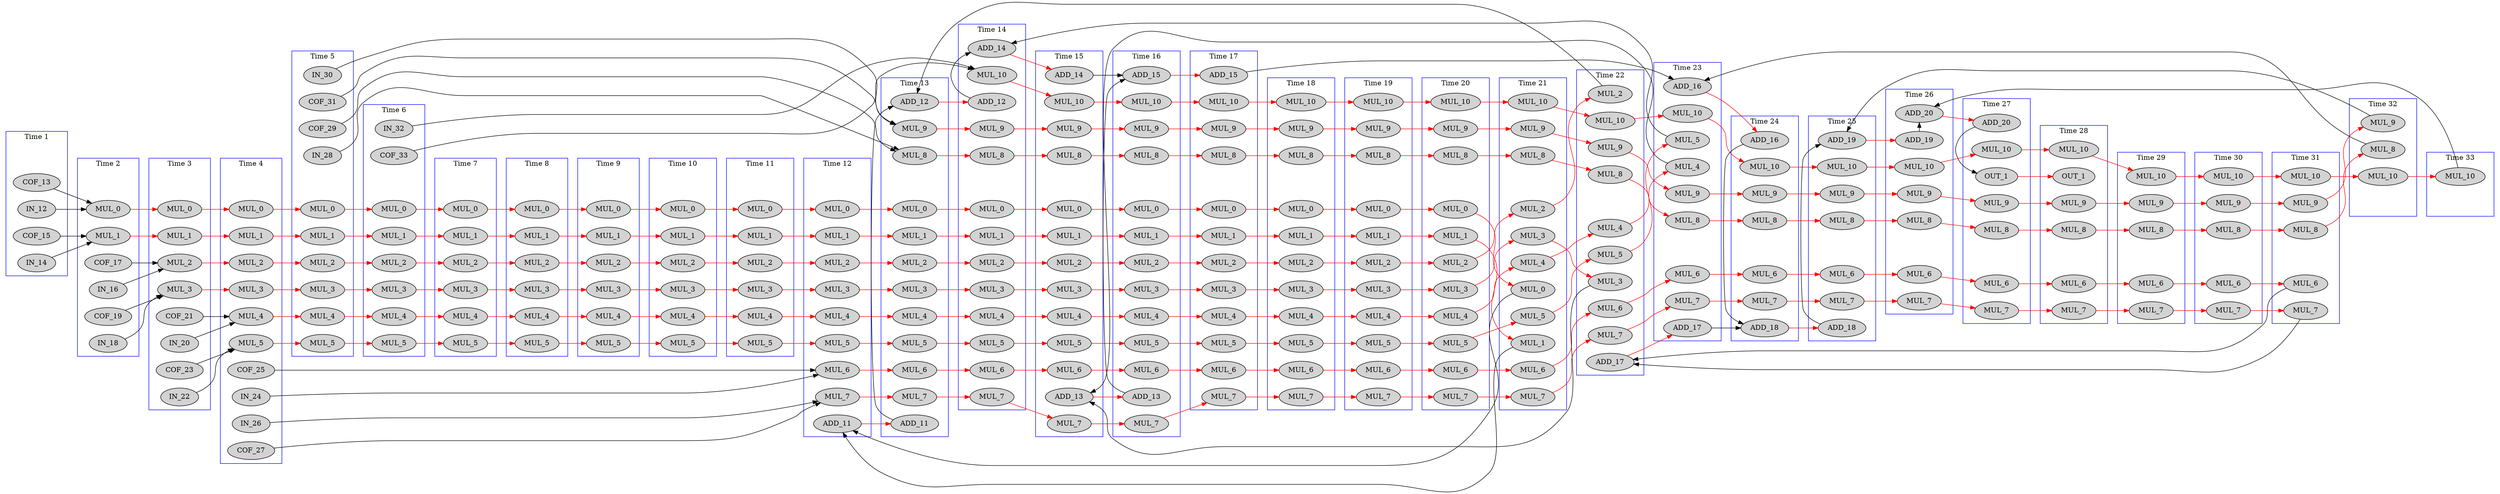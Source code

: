 digraph fir {
  rankdir = LR;
  newrank="true"
  subgraph cluster_1 {
    rank=same;
    node [style=filled];
    label = "Time 1";
    color = blue;
    pseudo_1 [style=invis];
    IN_12
    COF_13
    IN_14
    COF_15
  }
  subgraph cluster_2 {
    rank=same;
    node [style=filled];
    label = "Time 2";
    color = blue;
    pseudo_2 [style=invis];
    MUL_0_0 [label=MUL_0]
    MUL_1_0 [label=MUL_1]
    IN_16
    COF_17
    IN_18
    COF_19
  }
  subgraph cluster_3 {
    rank=same;
    node [style=filled];
    label = "Time 3";
    color = blue;
    pseudo_3 [style=invis];
    MUL_0_1 [label=MUL_0]
    MUL_1_1 [label=MUL_1]
    MUL_2_0 [label=MUL_2]
    MUL_3_0 [label=MUL_3]
    IN_20
    COF_21
    IN_22
    COF_23
  }
  subgraph cluster_4 {
    rank=same;
    node [style=filled];
    label = "Time 4";
    color = blue;
    pseudo_4 [style=invis];
    MUL_0_2 [label=MUL_0]
    MUL_1_2 [label=MUL_1]
    MUL_2_1 [label=MUL_2]
    MUL_3_1 [label=MUL_3]
    MUL_4_0 [label=MUL_4]
    MUL_5_0 [label=MUL_5]
    IN_24
    COF_25
    IN_26
    COF_27
  }
  subgraph cluster_5 {
    rank=same;
    node [style=filled];
    label = "Time 5";
    color = blue;
    pseudo_5 [style=invis];
    MUL_0_3 [label=MUL_0]
    MUL_1_3 [label=MUL_1]
    MUL_2_2 [label=MUL_2]
    MUL_3_2 [label=MUL_3]
    MUL_4_1 [label=MUL_4]
    MUL_5_1 [label=MUL_5]
    IN_28
    COF_29
    IN_30
    COF_31
  }
  subgraph cluster_6 {
    rank=same;
    node [style=filled];
    label = "Time 6";
    color = blue;
    pseudo_6 [style=invis];
    MUL_0_4 [label=MUL_0]
    MUL_1_4 [label=MUL_1]
    MUL_2_3 [label=MUL_2]
    MUL_3_3 [label=MUL_3]
    MUL_4_2 [label=MUL_4]
    MUL_5_2 [label=MUL_5]
    IN_32
    COF_33
  }
  subgraph cluster_7 {
    rank=same;
    node [style=filled];
    label = "Time 7";
    color = blue;
    pseudo_7 [style=invis];
    MUL_0_5 [label=MUL_0]
    MUL_1_5 [label=MUL_1]
    MUL_2_4 [label=MUL_2]
    MUL_3_4 [label=MUL_3]
    MUL_4_3 [label=MUL_4]
    MUL_5_3 [label=MUL_5]
  }
  subgraph cluster_8 {
    rank=same;
    node [style=filled];
    label = "Time 8";
    color = blue;
    pseudo_8 [style=invis];
    MUL_0_6 [label=MUL_0]
    MUL_1_6 [label=MUL_1]
    MUL_2_5 [label=MUL_2]
    MUL_3_5 [label=MUL_3]
    MUL_4_4 [label=MUL_4]
    MUL_5_4 [label=MUL_5]
  }
  subgraph cluster_9 {
    rank=same;
    node [style=filled];
    label = "Time 9";
    color = blue;
    pseudo_9 [style=invis];
    MUL_0_7 [label=MUL_0]
    MUL_1_7 [label=MUL_1]
    MUL_2_6 [label=MUL_2]
    MUL_3_6 [label=MUL_3]
    MUL_4_5 [label=MUL_4]
    MUL_5_5 [label=MUL_5]
  }
  subgraph cluster_10 {
    rank=same;
    node [style=filled];
    label = "Time 10";
    color = blue;
    pseudo_10 [style=invis];
    MUL_0_8 [label=MUL_0]
    MUL_1_8 [label=MUL_1]
    MUL_2_7 [label=MUL_2]
    MUL_3_7 [label=MUL_3]
    MUL_4_6 [label=MUL_4]
    MUL_5_6 [label=MUL_5]
  }
  subgraph cluster_11 {
    rank=same;
    node [style=filled];
    label = "Time 11";
    color = blue;
    pseudo_11 [style=invis];
    MUL_0_9 [label=MUL_0]
    MUL_1_9 [label=MUL_1]
    MUL_2_8 [label=MUL_2]
    MUL_3_8 [label=MUL_3]
    MUL_4_7 [label=MUL_4]
    MUL_5_7 [label=MUL_5]
  }
  subgraph cluster_12 {
    rank=same;
    node [style=filled];
    label = "Time 12";
    color = blue;
    pseudo_12 [style=invis];
    MUL_0_10 [label=MUL_0]
    MUL_1_10 [label=MUL_1]
    MUL_2_9 [label=MUL_2]
    MUL_3_9 [label=MUL_3]
    MUL_4_8 [label=MUL_4]
    MUL_5_8 [label=MUL_5]
    MUL_6_0 [label=MUL_6]
    MUL_7_0 [label=MUL_7]
    ADD_11_0 [label=ADD_11]
  }
  subgraph cluster_13 {
    rank=same;
    node [style=filled];
    label = "Time 13";
    color = blue;
    pseudo_13 [style=invis];
    MUL_0_11 [label=MUL_0]
    MUL_1_11 [label=MUL_1]
    MUL_2_10 [label=MUL_2]
    MUL_3_10 [label=MUL_3]
    MUL_4_9 [label=MUL_4]
    MUL_5_9 [label=MUL_5]
    MUL_6_1 [label=MUL_6]
    MUL_7_1 [label=MUL_7]
    MUL_8_0 [label=MUL_8]
    MUL_9_0 [label=MUL_9]
    ADD_11_1 [label=ADD_11]
    ADD_12_0 [label=ADD_12]
  }
  subgraph cluster_14 {
    rank=same;
    node [style=filled];
    label = "Time 14";
    color = blue;
    pseudo_14 [style=invis];
    MUL_0_12 [label=MUL_0]
    MUL_1_12 [label=MUL_1]
    MUL_2_11 [label=MUL_2]
    MUL_3_11 [label=MUL_3]
    MUL_4_10 [label=MUL_4]
    MUL_5_10 [label=MUL_5]
    MUL_6_2 [label=MUL_6]
    MUL_7_2 [label=MUL_7]
    MUL_8_1 [label=MUL_8]
    MUL_9_1 [label=MUL_9]
    MUL_10_0 [label=MUL_10]
    ADD_12_1 [label=ADD_12]
    ADD_14_0 [label=ADD_14]
  }
  subgraph cluster_15 {
    rank=same;
    node [style=filled];
    label = "Time 15";
    color = blue;
    pseudo_15 [style=invis];
    MUL_0_13 [label=MUL_0]
    MUL_1_13 [label=MUL_1]
    MUL_2_12 [label=MUL_2]
    MUL_3_12 [label=MUL_3]
    MUL_4_11 [label=MUL_4]
    MUL_5_11 [label=MUL_5]
    MUL_6_3 [label=MUL_6]
    MUL_7_3 [label=MUL_7]
    MUL_8_2 [label=MUL_8]
    MUL_9_2 [label=MUL_9]
    MUL_10_1 [label=MUL_10]
    ADD_13_0 [label=ADD_13]
    ADD_14_1 [label=ADD_14]
  }
  subgraph cluster_16 {
    rank=same;
    node [style=filled];
    label = "Time 16";
    color = blue;
    pseudo_16 [style=invis];
    MUL_0_14 [label=MUL_0]
    MUL_1_14 [label=MUL_1]
    MUL_2_13 [label=MUL_2]
    MUL_3_13 [label=MUL_3]
    MUL_4_12 [label=MUL_4]
    MUL_5_12 [label=MUL_5]
    MUL_6_4 [label=MUL_6]
    MUL_7_4 [label=MUL_7]
    MUL_8_3 [label=MUL_8]
    MUL_9_3 [label=MUL_9]
    MUL_10_2 [label=MUL_10]
    ADD_13_1 [label=ADD_13]
    ADD_15_0 [label=ADD_15]
  }
  subgraph cluster_17 {
    rank=same;
    node [style=filled];
    label = "Time 17";
    color = blue;
    pseudo_17 [style=invis];
    MUL_0_15 [label=MUL_0]
    MUL_1_15 [label=MUL_1]
    MUL_2_14 [label=MUL_2]
    MUL_3_14 [label=MUL_3]
    MUL_4_13 [label=MUL_4]
    MUL_5_13 [label=MUL_5]
    MUL_6_5 [label=MUL_6]
    MUL_7_5 [label=MUL_7]
    MUL_8_4 [label=MUL_8]
    MUL_9_4 [label=MUL_9]
    MUL_10_3 [label=MUL_10]
    ADD_15_1 [label=ADD_15]
  }
  subgraph cluster_18 {
    rank=same;
    node [style=filled];
    label = "Time 18";
    color = blue;
    pseudo_18 [style=invis];
    MUL_0_16 [label=MUL_0]
    MUL_1_16 [label=MUL_1]
    MUL_2_15 [label=MUL_2]
    MUL_3_15 [label=MUL_3]
    MUL_4_14 [label=MUL_4]
    MUL_5_14 [label=MUL_5]
    MUL_6_6 [label=MUL_6]
    MUL_7_6 [label=MUL_7]
    MUL_8_5 [label=MUL_8]
    MUL_9_5 [label=MUL_9]
    MUL_10_4 [label=MUL_10]
  }
  subgraph cluster_19 {
    rank=same;
    node [style=filled];
    label = "Time 19";
    color = blue;
    pseudo_19 [style=invis];
    MUL_0_17 [label=MUL_0]
    MUL_1_17 [label=MUL_1]
    MUL_2_16 [label=MUL_2]
    MUL_3_16 [label=MUL_3]
    MUL_4_15 [label=MUL_4]
    MUL_5_15 [label=MUL_5]
    MUL_6_7 [label=MUL_6]
    MUL_7_7 [label=MUL_7]
    MUL_8_6 [label=MUL_8]
    MUL_9_6 [label=MUL_9]
    MUL_10_5 [label=MUL_10]
  }
  subgraph cluster_20 {
    rank=same;
    node [style=filled];
    label = "Time 20";
    color = blue;
    pseudo_20 [style=invis];
    MUL_0_18 [label=MUL_0]
    MUL_1_18 [label=MUL_1]
    MUL_2_17 [label=MUL_2]
    MUL_3_17 [label=MUL_3]
    MUL_4_16 [label=MUL_4]
    MUL_5_16 [label=MUL_5]
    MUL_6_8 [label=MUL_6]
    MUL_7_8 [label=MUL_7]
    MUL_8_7 [label=MUL_8]
    MUL_9_7 [label=MUL_9]
    MUL_10_6 [label=MUL_10]
  }
  subgraph cluster_21 {
    rank=same;
    node [style=filled];
    label = "Time 21";
    color = blue;
    pseudo_21 [style=invis];
    MUL_0_19 [label=MUL_0]
    MUL_1_19 [label=MUL_1]
    MUL_2_18 [label=MUL_2]
    MUL_3_18 [label=MUL_3]
    MUL_4_17 [label=MUL_4]
    MUL_5_17 [label=MUL_5]
    MUL_6_9 [label=MUL_6]
    MUL_7_9 [label=MUL_7]
    MUL_8_8 [label=MUL_8]
    MUL_9_8 [label=MUL_9]
    MUL_10_7 [label=MUL_10]
  }
  subgraph cluster_22 {
    rank=same;
    node [style=filled];
    label = "Time 22";
    color = blue;
    pseudo_22 [style=invis];
    MUL_2_19 [label=MUL_2]
    MUL_3_19 [label=MUL_3]
    MUL_4_18 [label=MUL_4]
    MUL_5_18 [label=MUL_5]
    MUL_6_10 [label=MUL_6]
    MUL_7_10 [label=MUL_7]
    MUL_8_9 [label=MUL_8]
    MUL_9_9 [label=MUL_9]
    MUL_10_8 [label=MUL_10]
    ADD_17_0 [label=ADD_17]
  }
  subgraph cluster_23 {
    rank=same;
    node [style=filled];
    label = "Time 23";
    color = blue;
    pseudo_23 [style=invis];
    MUL_4_19 [label=MUL_4]
    MUL_5_19 [label=MUL_5]
    MUL_6_11 [label=MUL_6]
    MUL_7_11 [label=MUL_7]
    MUL_8_10 [label=MUL_8]
    MUL_9_10 [label=MUL_9]
    MUL_10_9 [label=MUL_10]
    ADD_16_0 [label=ADD_16]
    ADD_17_1 [label=ADD_17]
  }
  subgraph cluster_24 {
    rank=same;
    node [style=filled];
    label = "Time 24";
    color = blue;
    pseudo_24 [style=invis];
    MUL_6_12 [label=MUL_6]
    MUL_7_12 [label=MUL_7]
    MUL_8_11 [label=MUL_8]
    MUL_9_11 [label=MUL_9]
    MUL_10_10 [label=MUL_10]
    ADD_16_1 [label=ADD_16]
    ADD_18_0 [label=ADD_18]
  }
  subgraph cluster_25 {
    rank=same;
    node [style=filled];
    label = "Time 25";
    color = blue;
    pseudo_25 [style=invis];
    MUL_6_13 [label=MUL_6]
    MUL_7_13 [label=MUL_7]
    MUL_8_12 [label=MUL_8]
    MUL_9_12 [label=MUL_9]
    MUL_10_11 [label=MUL_10]
    ADD_18_1 [label=ADD_18]
    ADD_19_0 [label=ADD_19]
  }
  subgraph cluster_26 {
    rank=same;
    node [style=filled];
    label = "Time 26";
    color = blue;
    pseudo_26 [style=invis];
    MUL_6_14 [label=MUL_6]
    MUL_7_14 [label=MUL_7]
    MUL_8_13 [label=MUL_8]
    MUL_9_13 [label=MUL_9]
    MUL_10_12 [label=MUL_10]
    ADD_19_1 [label=ADD_19]
    ADD_20_0 [label=ADD_20]
  }
  subgraph cluster_27 {
    rank=same;
    node [style=filled];
    label = "Time 27";
    color = blue;
    pseudo_27 [style=invis];
    MUL_6_15 [label=MUL_6]
    MUL_7_15 [label=MUL_7]
    MUL_8_14 [label=MUL_8]
    MUL_9_14 [label=MUL_9]
    MUL_10_13 [label=MUL_10]
    ADD_20_1 [label=ADD_20]
    OUT_1_0 [label=OUT_1]
  }
  subgraph cluster_28 {
    rank=same;
    node [style=filled];
    label = "Time 28";
    color = blue;
    pseudo_28 [style=invis];
    MUL_6_16 [label=MUL_6]
    MUL_7_16 [label=MUL_7]
    MUL_8_15 [label=MUL_8]
    MUL_9_15 [label=MUL_9]
    MUL_10_14 [label=MUL_10]
    OUT_1_1 [label=OUT_1]
  }
  subgraph cluster_29 {
    rank=same;
    node [style=filled];
    label = "Time 29";
    color = blue;
    pseudo_29 [style=invis];
    MUL_6_17 [label=MUL_6]
    MUL_7_17 [label=MUL_7]
    MUL_8_16 [label=MUL_8]
    MUL_9_16 [label=MUL_9]
    MUL_10_15 [label=MUL_10]
  }
  subgraph cluster_30 {
    rank=same;
    node [style=filled];
    label = "Time 30";
    color = blue;
    pseudo_30 [style=invis];
    MUL_6_18 [label=MUL_6]
    MUL_7_18 [label=MUL_7]
    MUL_8_17 [label=MUL_8]
    MUL_9_17 [label=MUL_9]
    MUL_10_16 [label=MUL_10]
  }
  subgraph cluster_31 {
    rank=same;
    node [style=filled];
    label = "Time 31";
    color = blue;
    pseudo_31 [style=invis];
    MUL_6_19 [label=MUL_6]
    MUL_7_19 [label=MUL_7]
    MUL_8_18 [label=MUL_8]
    MUL_9_18 [label=MUL_9]
    MUL_10_17 [label=MUL_10]
  }
  subgraph cluster_32 {
    rank=same;
    node [style=filled];
    label = "Time 32";
    color = blue;
    pseudo_32 [style=invis];
    MUL_8_19 [label=MUL_8]
    MUL_9_19 [label=MUL_9]
    MUL_10_18 [label=MUL_10]
  }
  subgraph cluster_33 {
    rank=same;
    node [style=filled];
    label = "Time 33";
    color = blue;
    pseudo_33 [style=invis];
    MUL_10_19 [label=MUL_10]
  }
    pseudo_1->pseudo_2 [style=invis];
    pseudo_2->pseudo_3 [style=invis];
    pseudo_3->pseudo_4 [style=invis];
    pseudo_4->pseudo_5 [style=invis];
    pseudo_5->pseudo_6 [style=invis];
    pseudo_6->pseudo_7 [style=invis];
    pseudo_7->pseudo_8 [style=invis];
    pseudo_8->pseudo_9 [style=invis];
    pseudo_9->pseudo_10 [style=invis];
    pseudo_10->pseudo_11 [style=invis];
    pseudo_11->pseudo_12 [style=invis];
    pseudo_12->pseudo_13 [style=invis];
    pseudo_13->pseudo_14 [style=invis];
    pseudo_14->pseudo_15 [style=invis];
    pseudo_15->pseudo_16 [style=invis];
    pseudo_16->pseudo_17 [style=invis];
    pseudo_17->pseudo_18 [style=invis];
    pseudo_18->pseudo_19 [style=invis];
    pseudo_19->pseudo_20 [style=invis];
    pseudo_20->pseudo_21 [style=invis];
    pseudo_21->pseudo_22 [style=invis];
    pseudo_22->pseudo_23 [style=invis];
    pseudo_23->pseudo_24 [style=invis];
    pseudo_24->pseudo_25 [style=invis];
    pseudo_25->pseudo_26 [style=invis];
    pseudo_26->pseudo_27 [style=invis];
    pseudo_27->pseudo_28 [style=invis];
    pseudo_28->pseudo_29 [style=invis];
    pseudo_29->pseudo_30 [style=invis];
    pseudo_30->pseudo_31 [style=invis];
    pseudo_31->pseudo_32 [style=invis];
    pseudo_32->pseudo_33 [style=invis];
    MUL_0_0 -> MUL_0_1 [color=red];
    MUL_0_1 -> MUL_0_2 [color=red];
    MUL_0_2 -> MUL_0_3 [color=red];
    MUL_0_3 -> MUL_0_4 [color=red];
    MUL_0_4 -> MUL_0_5 [color=red];
    MUL_0_5 -> MUL_0_6 [color=red];
    MUL_0_6 -> MUL_0_7 [color=red];
    MUL_0_7 -> MUL_0_8 [color=red];
    MUL_0_8 -> MUL_0_9 [color=red];
    MUL_0_9 -> MUL_0_10 [color=red];
    MUL_0_10 -> MUL_0_11 [color=red];
    MUL_0_11 -> MUL_0_12 [color=red];
    MUL_0_12 -> MUL_0_13 [color=red];
    MUL_0_13 -> MUL_0_14 [color=red];
    MUL_0_14 -> MUL_0_15 [color=red];
    MUL_0_15 -> MUL_0_16 [color=red];
    MUL_0_16 -> MUL_0_17 [color=red];
    MUL_0_17 -> MUL_0_18 [color=red];
    MUL_0_18 -> MUL_0_19 [color=red];
    MUL_1_0 -> MUL_1_1 [color=red];
    MUL_1_1 -> MUL_1_2 [color=red];
    MUL_1_2 -> MUL_1_3 [color=red];
    MUL_1_3 -> MUL_1_4 [color=red];
    MUL_1_4 -> MUL_1_5 [color=red];
    MUL_1_5 -> MUL_1_6 [color=red];
    MUL_1_6 -> MUL_1_7 [color=red];
    MUL_1_7 -> MUL_1_8 [color=red];
    MUL_1_8 -> MUL_1_9 [color=red];
    MUL_1_9 -> MUL_1_10 [color=red];
    MUL_1_10 -> MUL_1_11 [color=red];
    MUL_1_11 -> MUL_1_12 [color=red];
    MUL_1_12 -> MUL_1_13 [color=red];
    MUL_1_13 -> MUL_1_14 [color=red];
    MUL_1_14 -> MUL_1_15 [color=red];
    MUL_1_15 -> MUL_1_16 [color=red];
    MUL_1_16 -> MUL_1_17 [color=red];
    MUL_1_17 -> MUL_1_18 [color=red];
    MUL_1_18 -> MUL_1_19 [color=red];
    MUL_2_0 -> MUL_2_1 [color=red];
    MUL_2_1 -> MUL_2_2 [color=red];
    MUL_2_2 -> MUL_2_3 [color=red];
    MUL_2_3 -> MUL_2_4 [color=red];
    MUL_2_4 -> MUL_2_5 [color=red];
    MUL_2_5 -> MUL_2_6 [color=red];
    MUL_2_6 -> MUL_2_7 [color=red];
    MUL_2_7 -> MUL_2_8 [color=red];
    MUL_2_8 -> MUL_2_9 [color=red];
    MUL_2_9 -> MUL_2_10 [color=red];
    MUL_2_10 -> MUL_2_11 [color=red];
    MUL_2_11 -> MUL_2_12 [color=red];
    MUL_2_12 -> MUL_2_13 [color=red];
    MUL_2_13 -> MUL_2_14 [color=red];
    MUL_2_14 -> MUL_2_15 [color=red];
    MUL_2_15 -> MUL_2_16 [color=red];
    MUL_2_16 -> MUL_2_17 [color=red];
    MUL_2_17 -> MUL_2_18 [color=red];
    MUL_2_18 -> MUL_2_19 [color=red];
    MUL_3_0 -> MUL_3_1 [color=red];
    MUL_3_1 -> MUL_3_2 [color=red];
    MUL_3_2 -> MUL_3_3 [color=red];
    MUL_3_3 -> MUL_3_4 [color=red];
    MUL_3_4 -> MUL_3_5 [color=red];
    MUL_3_5 -> MUL_3_6 [color=red];
    MUL_3_6 -> MUL_3_7 [color=red];
    MUL_3_7 -> MUL_3_8 [color=red];
    MUL_3_8 -> MUL_3_9 [color=red];
    MUL_3_9 -> MUL_3_10 [color=red];
    MUL_3_10 -> MUL_3_11 [color=red];
    MUL_3_11 -> MUL_3_12 [color=red];
    MUL_3_12 -> MUL_3_13 [color=red];
    MUL_3_13 -> MUL_3_14 [color=red];
    MUL_3_14 -> MUL_3_15 [color=red];
    MUL_3_15 -> MUL_3_16 [color=red];
    MUL_3_16 -> MUL_3_17 [color=red];
    MUL_3_17 -> MUL_3_18 [color=red];
    MUL_3_18 -> MUL_3_19 [color=red];
    MUL_4_0 -> MUL_4_1 [color=red];
    MUL_4_1 -> MUL_4_2 [color=red];
    MUL_4_2 -> MUL_4_3 [color=red];
    MUL_4_3 -> MUL_4_4 [color=red];
    MUL_4_4 -> MUL_4_5 [color=red];
    MUL_4_5 -> MUL_4_6 [color=red];
    MUL_4_6 -> MUL_4_7 [color=red];
    MUL_4_7 -> MUL_4_8 [color=red];
    MUL_4_8 -> MUL_4_9 [color=red];
    MUL_4_9 -> MUL_4_10 [color=red];
    MUL_4_10 -> MUL_4_11 [color=red];
    MUL_4_11 -> MUL_4_12 [color=red];
    MUL_4_12 -> MUL_4_13 [color=red];
    MUL_4_13 -> MUL_4_14 [color=red];
    MUL_4_14 -> MUL_4_15 [color=red];
    MUL_4_15 -> MUL_4_16 [color=red];
    MUL_4_16 -> MUL_4_17 [color=red];
    MUL_4_17 -> MUL_4_18 [color=red];
    MUL_4_18 -> MUL_4_19 [color=red];
    MUL_5_0 -> MUL_5_1 [color=red];
    MUL_5_1 -> MUL_5_2 [color=red];
    MUL_5_2 -> MUL_5_3 [color=red];
    MUL_5_3 -> MUL_5_4 [color=red];
    MUL_5_4 -> MUL_5_5 [color=red];
    MUL_5_5 -> MUL_5_6 [color=red];
    MUL_5_6 -> MUL_5_7 [color=red];
    MUL_5_7 -> MUL_5_8 [color=red];
    MUL_5_8 -> MUL_5_9 [color=red];
    MUL_5_9 -> MUL_5_10 [color=red];
    MUL_5_10 -> MUL_5_11 [color=red];
    MUL_5_11 -> MUL_5_12 [color=red];
    MUL_5_12 -> MUL_5_13 [color=red];
    MUL_5_13 -> MUL_5_14 [color=red];
    MUL_5_14 -> MUL_5_15 [color=red];
    MUL_5_15 -> MUL_5_16 [color=red];
    MUL_5_16 -> MUL_5_17 [color=red];
    MUL_5_17 -> MUL_5_18 [color=red];
    MUL_5_18 -> MUL_5_19 [color=red];
    MUL_6_0 -> MUL_6_1 [color=red];
    MUL_6_1 -> MUL_6_2 [color=red];
    MUL_6_2 -> MUL_6_3 [color=red];
    MUL_6_3 -> MUL_6_4 [color=red];
    MUL_6_4 -> MUL_6_5 [color=red];
    MUL_6_5 -> MUL_6_6 [color=red];
    MUL_6_6 -> MUL_6_7 [color=red];
    MUL_6_7 -> MUL_6_8 [color=red];
    MUL_6_8 -> MUL_6_9 [color=red];
    MUL_6_9 -> MUL_6_10 [color=red];
    MUL_6_10 -> MUL_6_11 [color=red];
    MUL_6_11 -> MUL_6_12 [color=red];
    MUL_6_12 -> MUL_6_13 [color=red];
    MUL_6_13 -> MUL_6_14 [color=red];
    MUL_6_14 -> MUL_6_15 [color=red];
    MUL_6_15 -> MUL_6_16 [color=red];
    MUL_6_16 -> MUL_6_17 [color=red];
    MUL_6_17 -> MUL_6_18 [color=red];
    MUL_6_18 -> MUL_6_19 [color=red];
    MUL_7_0 -> MUL_7_1 [color=red];
    MUL_7_1 -> MUL_7_2 [color=red];
    MUL_7_2 -> MUL_7_3 [color=red];
    MUL_7_3 -> MUL_7_4 [color=red];
    MUL_7_4 -> MUL_7_5 [color=red];
    MUL_7_5 -> MUL_7_6 [color=red];
    MUL_7_6 -> MUL_7_7 [color=red];
    MUL_7_7 -> MUL_7_8 [color=red];
    MUL_7_8 -> MUL_7_9 [color=red];
    MUL_7_9 -> MUL_7_10 [color=red];
    MUL_7_10 -> MUL_7_11 [color=red];
    MUL_7_11 -> MUL_7_12 [color=red];
    MUL_7_12 -> MUL_7_13 [color=red];
    MUL_7_13 -> MUL_7_14 [color=red];
    MUL_7_14 -> MUL_7_15 [color=red];
    MUL_7_15 -> MUL_7_16 [color=red];
    MUL_7_16 -> MUL_7_17 [color=red];
    MUL_7_17 -> MUL_7_18 [color=red];
    MUL_7_18 -> MUL_7_19 [color=red];
    MUL_8_0 -> MUL_8_1 [color=red];
    MUL_8_1 -> MUL_8_2 [color=red];
    MUL_8_2 -> MUL_8_3 [color=red];
    MUL_8_3 -> MUL_8_4 [color=red];
    MUL_8_4 -> MUL_8_5 [color=red];
    MUL_8_5 -> MUL_8_6 [color=red];
    MUL_8_6 -> MUL_8_7 [color=red];
    MUL_8_7 -> MUL_8_8 [color=red];
    MUL_8_8 -> MUL_8_9 [color=red];
    MUL_8_9 -> MUL_8_10 [color=red];
    MUL_8_10 -> MUL_8_11 [color=red];
    MUL_8_11 -> MUL_8_12 [color=red];
    MUL_8_12 -> MUL_8_13 [color=red];
    MUL_8_13 -> MUL_8_14 [color=red];
    MUL_8_14 -> MUL_8_15 [color=red];
    MUL_8_15 -> MUL_8_16 [color=red];
    MUL_8_16 -> MUL_8_17 [color=red];
    MUL_8_17 -> MUL_8_18 [color=red];
    MUL_8_18 -> MUL_8_19 [color=red];
    MUL_9_0 -> MUL_9_1 [color=red];
    MUL_9_1 -> MUL_9_2 [color=red];
    MUL_9_2 -> MUL_9_3 [color=red];
    MUL_9_3 -> MUL_9_4 [color=red];
    MUL_9_4 -> MUL_9_5 [color=red];
    MUL_9_5 -> MUL_9_6 [color=red];
    MUL_9_6 -> MUL_9_7 [color=red];
    MUL_9_7 -> MUL_9_8 [color=red];
    MUL_9_8 -> MUL_9_9 [color=red];
    MUL_9_9 -> MUL_9_10 [color=red];
    MUL_9_10 -> MUL_9_11 [color=red];
    MUL_9_11 -> MUL_9_12 [color=red];
    MUL_9_12 -> MUL_9_13 [color=red];
    MUL_9_13 -> MUL_9_14 [color=red];
    MUL_9_14 -> MUL_9_15 [color=red];
    MUL_9_15 -> MUL_9_16 [color=red];
    MUL_9_16 -> MUL_9_17 [color=red];
    MUL_9_17 -> MUL_9_18 [color=red];
    MUL_9_18 -> MUL_9_19 [color=red];
    MUL_10_0 -> MUL_10_1 [color=red];
    MUL_10_1 -> MUL_10_2 [color=red];
    MUL_10_2 -> MUL_10_3 [color=red];
    MUL_10_3 -> MUL_10_4 [color=red];
    MUL_10_4 -> MUL_10_5 [color=red];
    MUL_10_5 -> MUL_10_6 [color=red];
    MUL_10_6 -> MUL_10_7 [color=red];
    MUL_10_7 -> MUL_10_8 [color=red];
    MUL_10_8 -> MUL_10_9 [color=red];
    MUL_10_9 -> MUL_10_10 [color=red];
    MUL_10_10 -> MUL_10_11 [color=red];
    MUL_10_11 -> MUL_10_12 [color=red];
    MUL_10_12 -> MUL_10_13 [color=red];
    MUL_10_13 -> MUL_10_14 [color=red];
    MUL_10_14 -> MUL_10_15 [color=red];
    MUL_10_15 -> MUL_10_16 [color=red];
    MUL_10_16 -> MUL_10_17 [color=red];
    MUL_10_17 -> MUL_10_18 [color=red];
    MUL_10_18 -> MUL_10_19 [color=red];
    ADD_11_0 -> ADD_11_1 [color=red];
    ADD_12_0 -> ADD_12_1 [color=red];
    ADD_13_0 -> ADD_13_1 [color=red];
    ADD_14_0 -> ADD_14_1 [color=red];
    ADD_15_0 -> ADD_15_1 [color=red];
    ADD_16_0 -> ADD_16_1 [color=red];
    ADD_17_0 -> ADD_17_1 [color=red];
    ADD_18_0 -> ADD_18_1 [color=red];
    ADD_19_0 -> ADD_19_1 [color=red];
    ADD_20_0 -> ADD_20_1 [color=red];
    OUT_1_0 -> OUT_1_1 [color=red];
    IN_12 -> MUL_0_0 [ name = 0 ];
    COF_13 -> MUL_0_0 [ name = 1 ];
    IN_14 -> MUL_1_0 [ name = 2 ];
    COF_15 -> MUL_1_0 [ name = 3 ];
    IN_16 -> MUL_2_0 [ name = 4 ];
    COF_17 -> MUL_2_0 [ name = 5 ];
    MUL_0_19 -> ADD_11_0 [ name = 6 ];
    MUL_1_19 -> ADD_11_0 [ name = 7 ];
    ADD_11_1 -> ADD_12_0 [ name = 8 ];
    MUL_2_19 -> ADD_12_0 [ name = 9 ];
    IN_18 -> MUL_3_0 [ name = 10 ];
    COF_19 -> MUL_3_0 [ name = 11 ];
    IN_20 -> MUL_4_0 [ name = 12 ];
    COF_21 -> MUL_4_0 [ name = 13 ];
    IN_22 -> MUL_5_0 [ name = 14 ];
    COF_23 -> MUL_5_0 [ name = 15 ];
    MUL_3_19 -> ADD_13_0 [ name = 16 ];
    MUL_4_19 -> ADD_13_0 [ name = 17 ];
    MUL_5_19 -> ADD_14_0 [ name = 18 ];
    ADD_12_1 -> ADD_14_0 [ name = 19 ];
    ADD_13_1 -> ADD_15_0 [ name = 20 ];
    ADD_14_1 -> ADD_15_0 [ name = 21 ];
    IN_24 -> MUL_6_0 [ name = 22 ];
    COF_25 -> MUL_6_0 [ name = 23 ];
    IN_26 -> MUL_7_0 [ name = 24 ];
    COF_27 -> MUL_7_0 [ name = 25 ];
    IN_28 -> MUL_8_0 [ name = 26 ];
    COF_29 -> MUL_8_0 [ name = 27 ];
    ADD_15_1 -> ADD_16_0 [ name = 28 ];
    MUL_8_19 -> ADD_16_0 [ name = 29 ];
    MUL_6_19 -> ADD_17_0 [ name = 30 ];
    MUL_7_19 -> ADD_17_0 [ name = 31 ];
    ADD_17_1 -> ADD_18_0 [ name = 32 ];
    ADD_16_1 -> ADD_18_0 [ name = 33 ];
    IN_30 -> MUL_9_0 [ name = 34 ];
    COF_31 -> MUL_9_0 [ name = 35 ];
    IN_32 -> MUL_10_0 [ name = 36 ];
    COF_33 -> MUL_10_0 [ name = 37 ];
    ADD_18_1 -> ADD_19_0 [ name = 38 ];
    MUL_9_19 -> ADD_19_0 [ name = 39 ];
    MUL_10_19 -> ADD_20_0 [ name = 40 ];
    ADD_19_1 -> ADD_20_0 [ name = 41 ];
    ADD_20_1 -> OUT_1_0 [ name = 42 ];
}